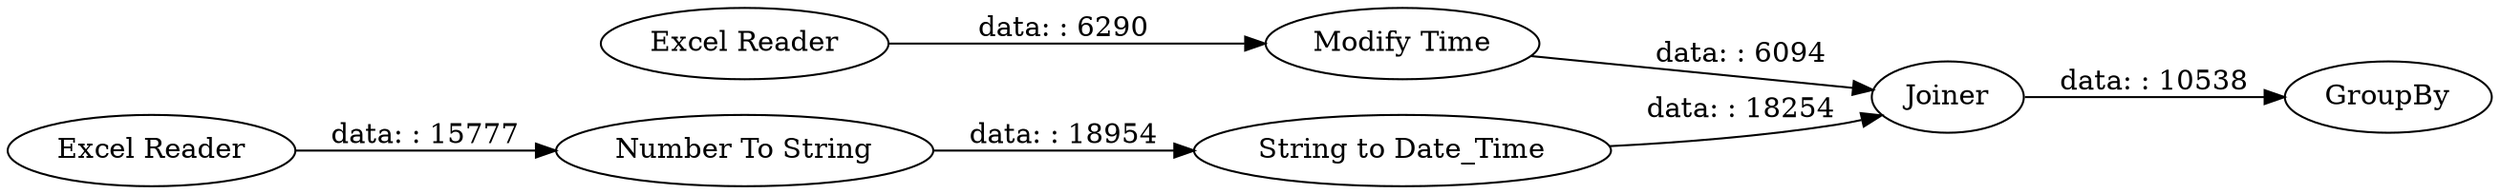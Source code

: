 digraph {
	"-5917821855619520763_15" [label="String to Date_Time"]
	"-5917821855619520763_18" [label=GroupBy]
	"-5917821855619520763_16" [label="Excel Reader"]
	"-5917821855619520763_13" [label="Excel Reader"]
	"-5917821855619520763_17" [label=Joiner]
	"-5917821855619520763_12" [label="Modify Time"]
	"-5917821855619520763_14" [label="Number To String"]
	"-5917821855619520763_14" -> "-5917821855619520763_15" [label="data: : 18954"]
	"-5917821855619520763_13" -> "-5917821855619520763_14" [label="data: : 15777"]
	"-5917821855619520763_17" -> "-5917821855619520763_18" [label="data: : 10538"]
	"-5917821855619520763_12" -> "-5917821855619520763_17" [label="data: : 6094"]
	"-5917821855619520763_15" -> "-5917821855619520763_17" [label="data: : 18254"]
	"-5917821855619520763_16" -> "-5917821855619520763_12" [label="data: : 6290"]
	rankdir=LR
}
